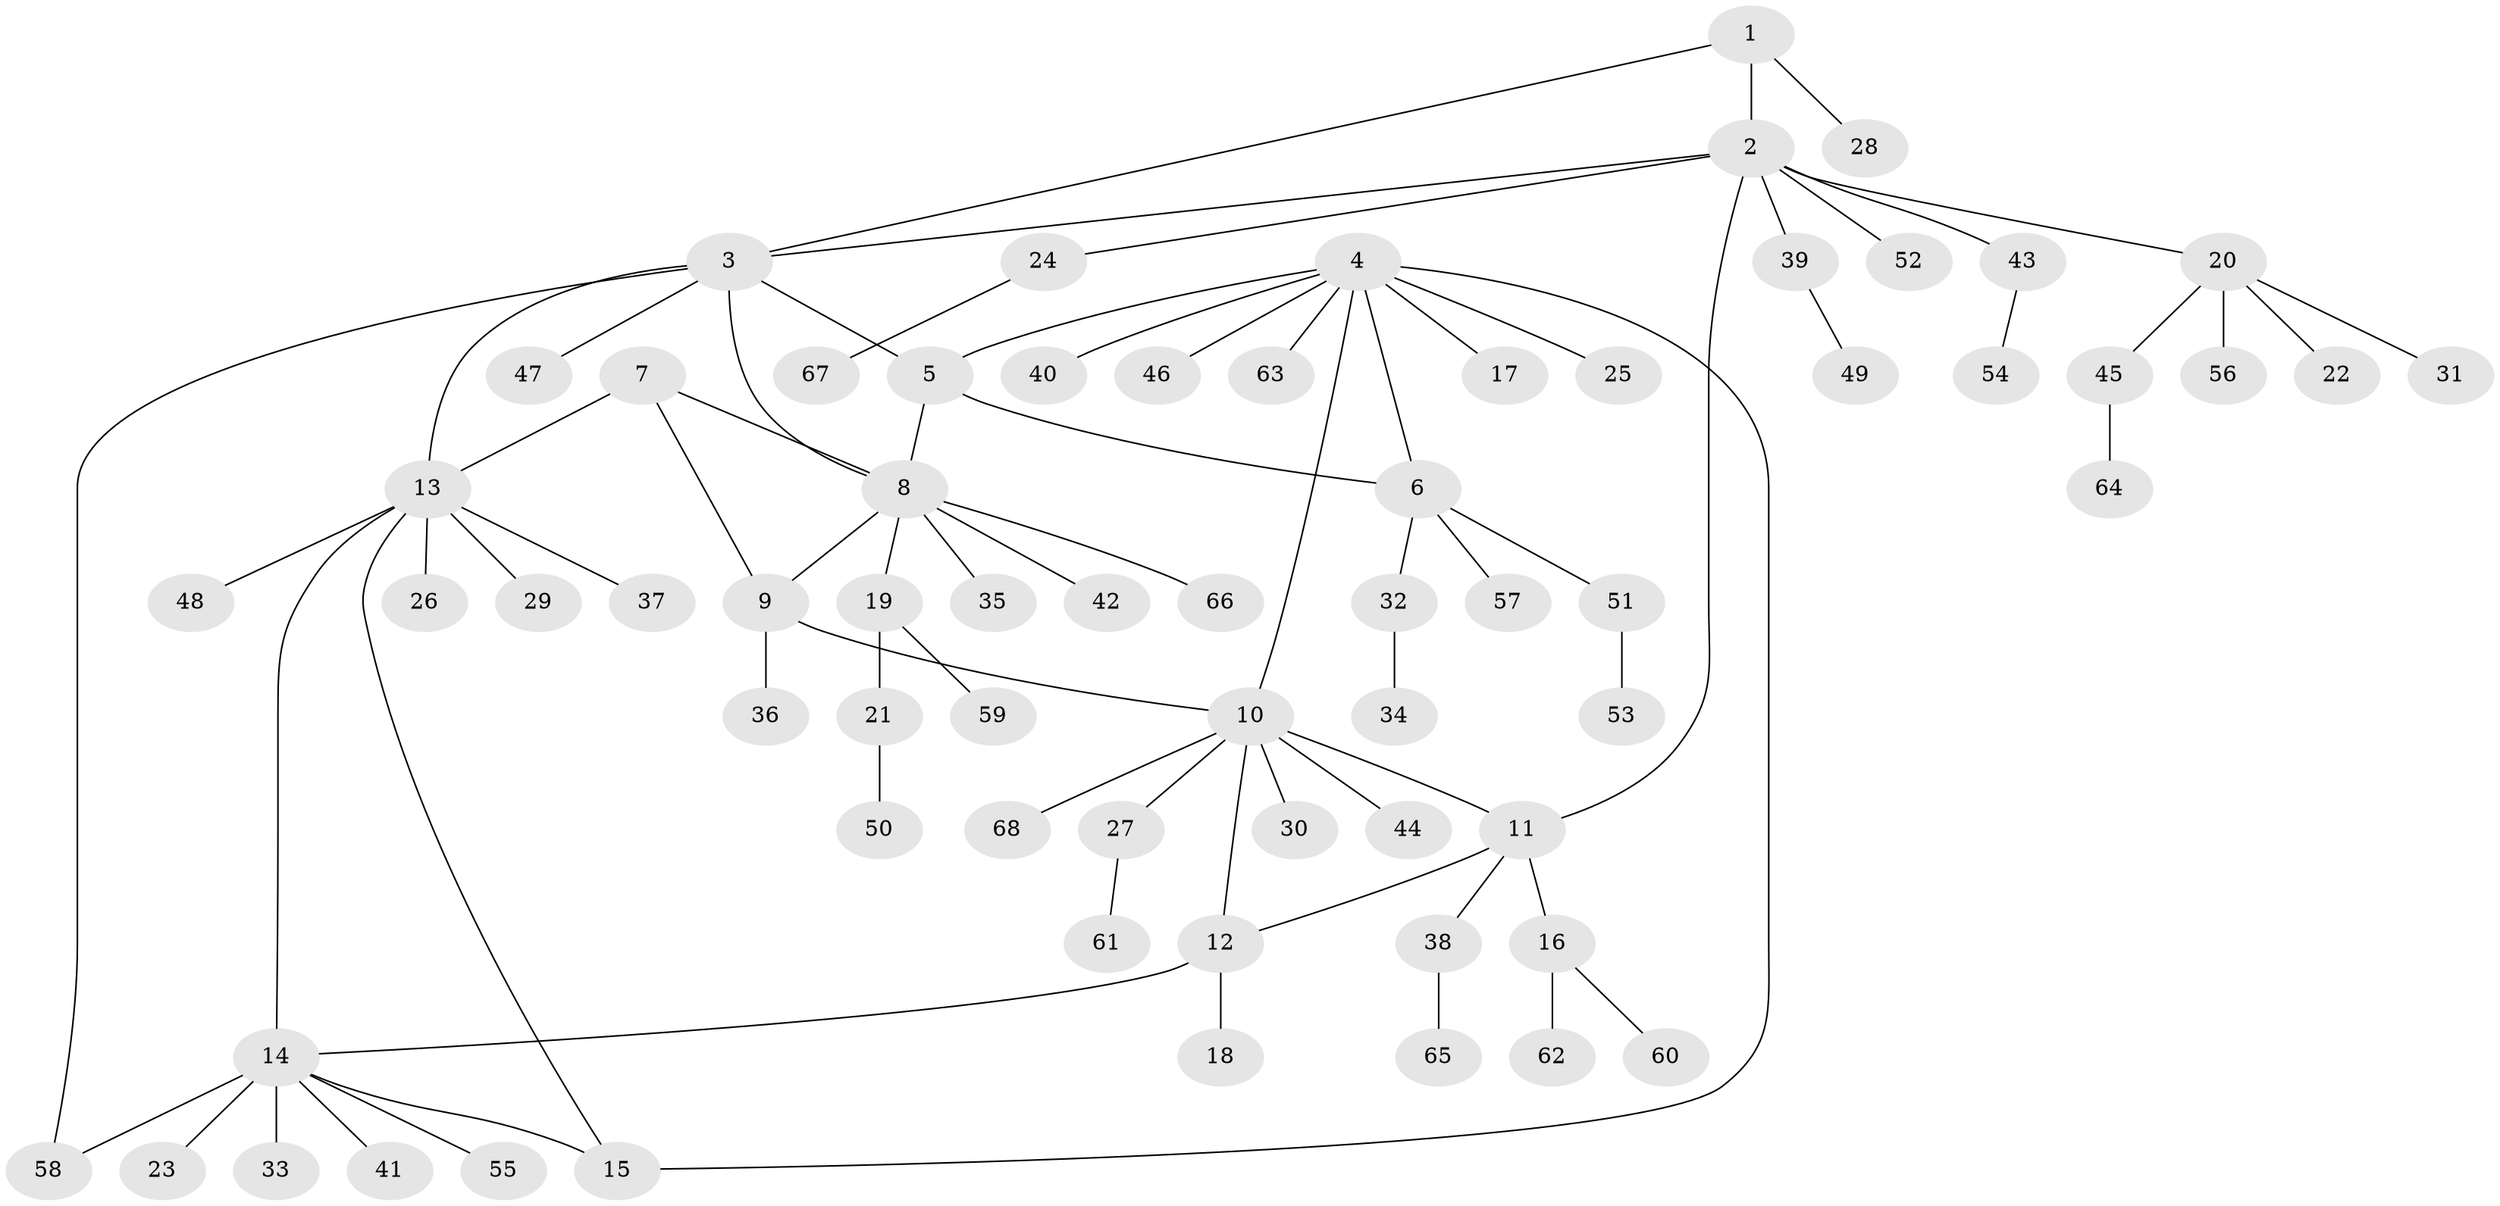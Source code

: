 // Generated by graph-tools (version 1.1) at 2025/16/03/09/25 04:16:00]
// undirected, 68 vertices, 79 edges
graph export_dot {
graph [start="1"]
  node [color=gray90,style=filled];
  1;
  2;
  3;
  4;
  5;
  6;
  7;
  8;
  9;
  10;
  11;
  12;
  13;
  14;
  15;
  16;
  17;
  18;
  19;
  20;
  21;
  22;
  23;
  24;
  25;
  26;
  27;
  28;
  29;
  30;
  31;
  32;
  33;
  34;
  35;
  36;
  37;
  38;
  39;
  40;
  41;
  42;
  43;
  44;
  45;
  46;
  47;
  48;
  49;
  50;
  51;
  52;
  53;
  54;
  55;
  56;
  57;
  58;
  59;
  60;
  61;
  62;
  63;
  64;
  65;
  66;
  67;
  68;
  1 -- 2;
  1 -- 3;
  1 -- 28;
  2 -- 3;
  2 -- 11;
  2 -- 20;
  2 -- 24;
  2 -- 39;
  2 -- 43;
  2 -- 52;
  3 -- 5;
  3 -- 8;
  3 -- 13;
  3 -- 47;
  3 -- 58;
  4 -- 5;
  4 -- 6;
  4 -- 10;
  4 -- 15;
  4 -- 17;
  4 -- 25;
  4 -- 40;
  4 -- 46;
  4 -- 63;
  5 -- 6;
  5 -- 8;
  6 -- 32;
  6 -- 51;
  6 -- 57;
  7 -- 8;
  7 -- 9;
  7 -- 13;
  8 -- 9;
  8 -- 19;
  8 -- 35;
  8 -- 42;
  8 -- 66;
  9 -- 10;
  9 -- 36;
  10 -- 11;
  10 -- 12;
  10 -- 27;
  10 -- 30;
  10 -- 44;
  10 -- 68;
  11 -- 12;
  11 -- 16;
  11 -- 38;
  12 -- 14;
  12 -- 18;
  13 -- 14;
  13 -- 15;
  13 -- 26;
  13 -- 29;
  13 -- 37;
  13 -- 48;
  14 -- 15;
  14 -- 23;
  14 -- 33;
  14 -- 41;
  14 -- 55;
  14 -- 58;
  16 -- 60;
  16 -- 62;
  19 -- 21;
  19 -- 59;
  20 -- 22;
  20 -- 31;
  20 -- 45;
  20 -- 56;
  21 -- 50;
  24 -- 67;
  27 -- 61;
  32 -- 34;
  38 -- 65;
  39 -- 49;
  43 -- 54;
  45 -- 64;
  51 -- 53;
}
